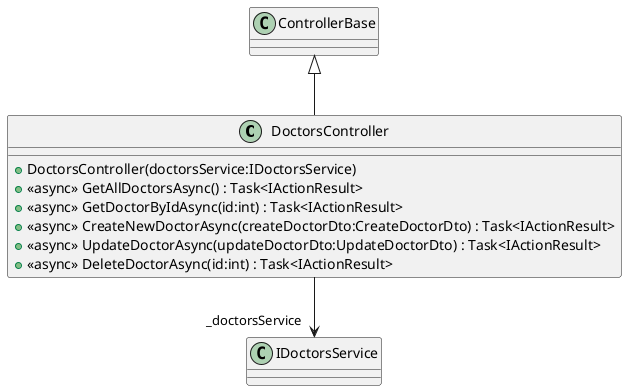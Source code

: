 @startuml
class DoctorsController {
    + DoctorsController(doctorsService:IDoctorsService)
    + <<async>> GetAllDoctorsAsync() : Task<IActionResult>
    + <<async>> GetDoctorByIdAsync(id:int) : Task<IActionResult>
    + <<async>> CreateNewDoctorAsync(createDoctorDto:CreateDoctorDto) : Task<IActionResult>
    + <<async>> UpdateDoctorAsync(updateDoctorDto:UpdateDoctorDto) : Task<IActionResult>
    + <<async>> DeleteDoctorAsync(id:int) : Task<IActionResult>
}
ControllerBase <|-- DoctorsController
DoctorsController --> "_doctorsService" IDoctorsService
@enduml
